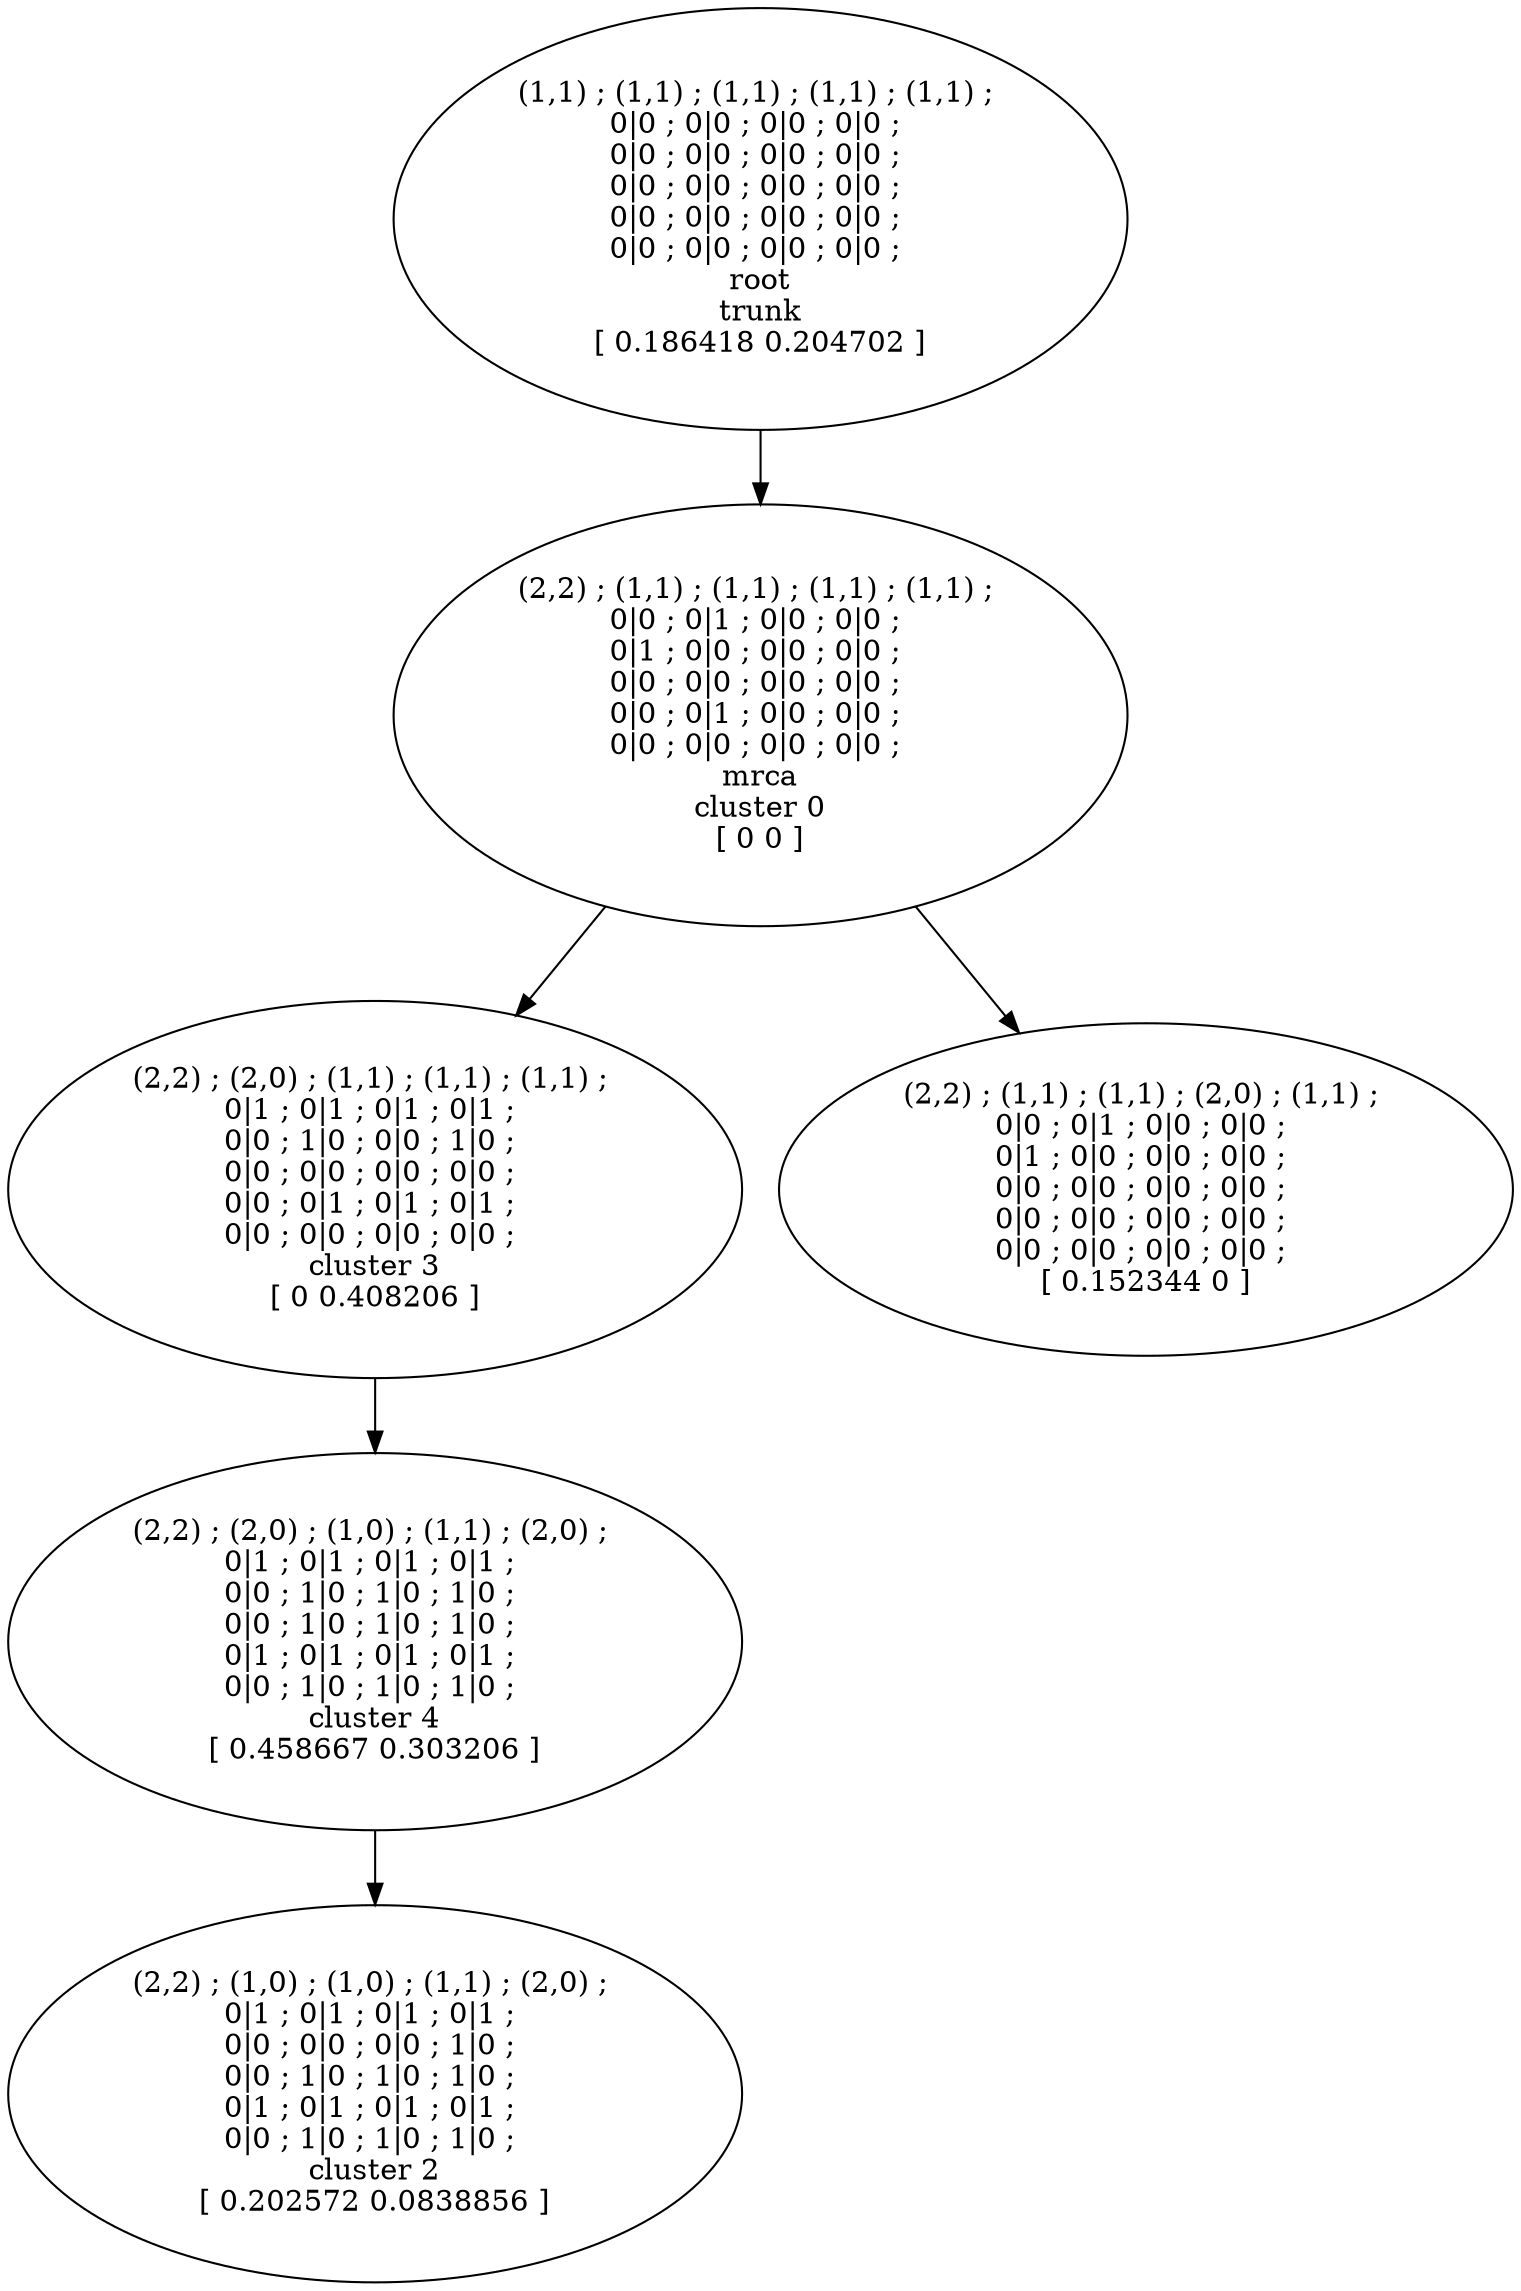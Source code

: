digraph T {
	6 [label="(2,2) ; (2,0) ; (1,1) ; (1,1) ; (1,1) ; \n0|1 ; 0|1 ; 0|1 ; 0|1 ; \n0|0 ; 1|0 ; 0|0 ; 1|0 ; \n0|0 ; 0|0 ; 0|0 ; 0|0 ; \n0|0 ; 0|1 ; 0|1 ; 0|1 ; \n0|0 ; 0|0 ; 0|0 ; 0|0 ; \ncluster 3\n[ 0 0.408206 ]"]
	5 [label="(2,2) ; (2,0) ; (1,0) ; (1,1) ; (2,0) ; \n0|1 ; 0|1 ; 0|1 ; 0|1 ; \n0|0 ; 1|0 ; 1|0 ; 1|0 ; \n0|0 ; 1|0 ; 1|0 ; 1|0 ; \n0|1 ; 0|1 ; 0|1 ; 0|1 ; \n0|0 ; 1|0 ; 1|0 ; 1|0 ; \ncluster 4\n[ 0.458667 0.303206 ]"]
	4 [label="(2,2) ; (1,1) ; (1,1) ; (2,0) ; (1,1) ; \n0|0 ; 0|1 ; 0|0 ; 0|0 ; \n0|1 ; 0|0 ; 0|0 ; 0|0 ; \n0|0 ; 0|0 ; 0|0 ; 0|0 ; \n0|0 ; 0|0 ; 0|0 ; 0|0 ; \n0|0 ; 0|0 ; 0|0 ; 0|0 ; \n[ 0.152344 0 ]"]
	3 [label="(2,2) ; (1,1) ; (1,1) ; (1,1) ; (1,1) ; \n0|0 ; 0|1 ; 0|0 ; 0|0 ; \n0|1 ; 0|0 ; 0|0 ; 0|0 ; \n0|0 ; 0|0 ; 0|0 ; 0|0 ; \n0|0 ; 0|1 ; 0|0 ; 0|0 ; \n0|0 ; 0|0 ; 0|0 ; 0|0 ; \nmrca\ncluster 0\n[ 0 0 ]"]
	2 [label="(2,2) ; (1,0) ; (1,0) ; (1,1) ; (2,0) ; \n0|1 ; 0|1 ; 0|1 ; 0|1 ; \n0|0 ; 0|0 ; 0|0 ; 1|0 ; \n0|0 ; 1|0 ; 1|0 ; 1|0 ; \n0|1 ; 0|1 ; 0|1 ; 0|1 ; \n0|0 ; 1|0 ; 1|0 ; 1|0 ; \ncluster 2\n[ 0.202572 0.0838856 ]"]
	1 [label="(1,1) ; (1,1) ; (1,1) ; (1,1) ; (1,1) ; \n0|0 ; 0|0 ; 0|0 ; 0|0 ; \n0|0 ; 0|0 ; 0|0 ; 0|0 ; \n0|0 ; 0|0 ; 0|0 ; 0|0 ; \n0|0 ; 0|0 ; 0|0 ; 0|0 ; \n0|0 ; 0|0 ; 0|0 ; 0|0 ; \nroot\ntrunk\n[ 0.186418 0.204702 ]"]
6 -> 5
5 -> 2
3 -> 4
3 -> 6
1 -> 3
}
